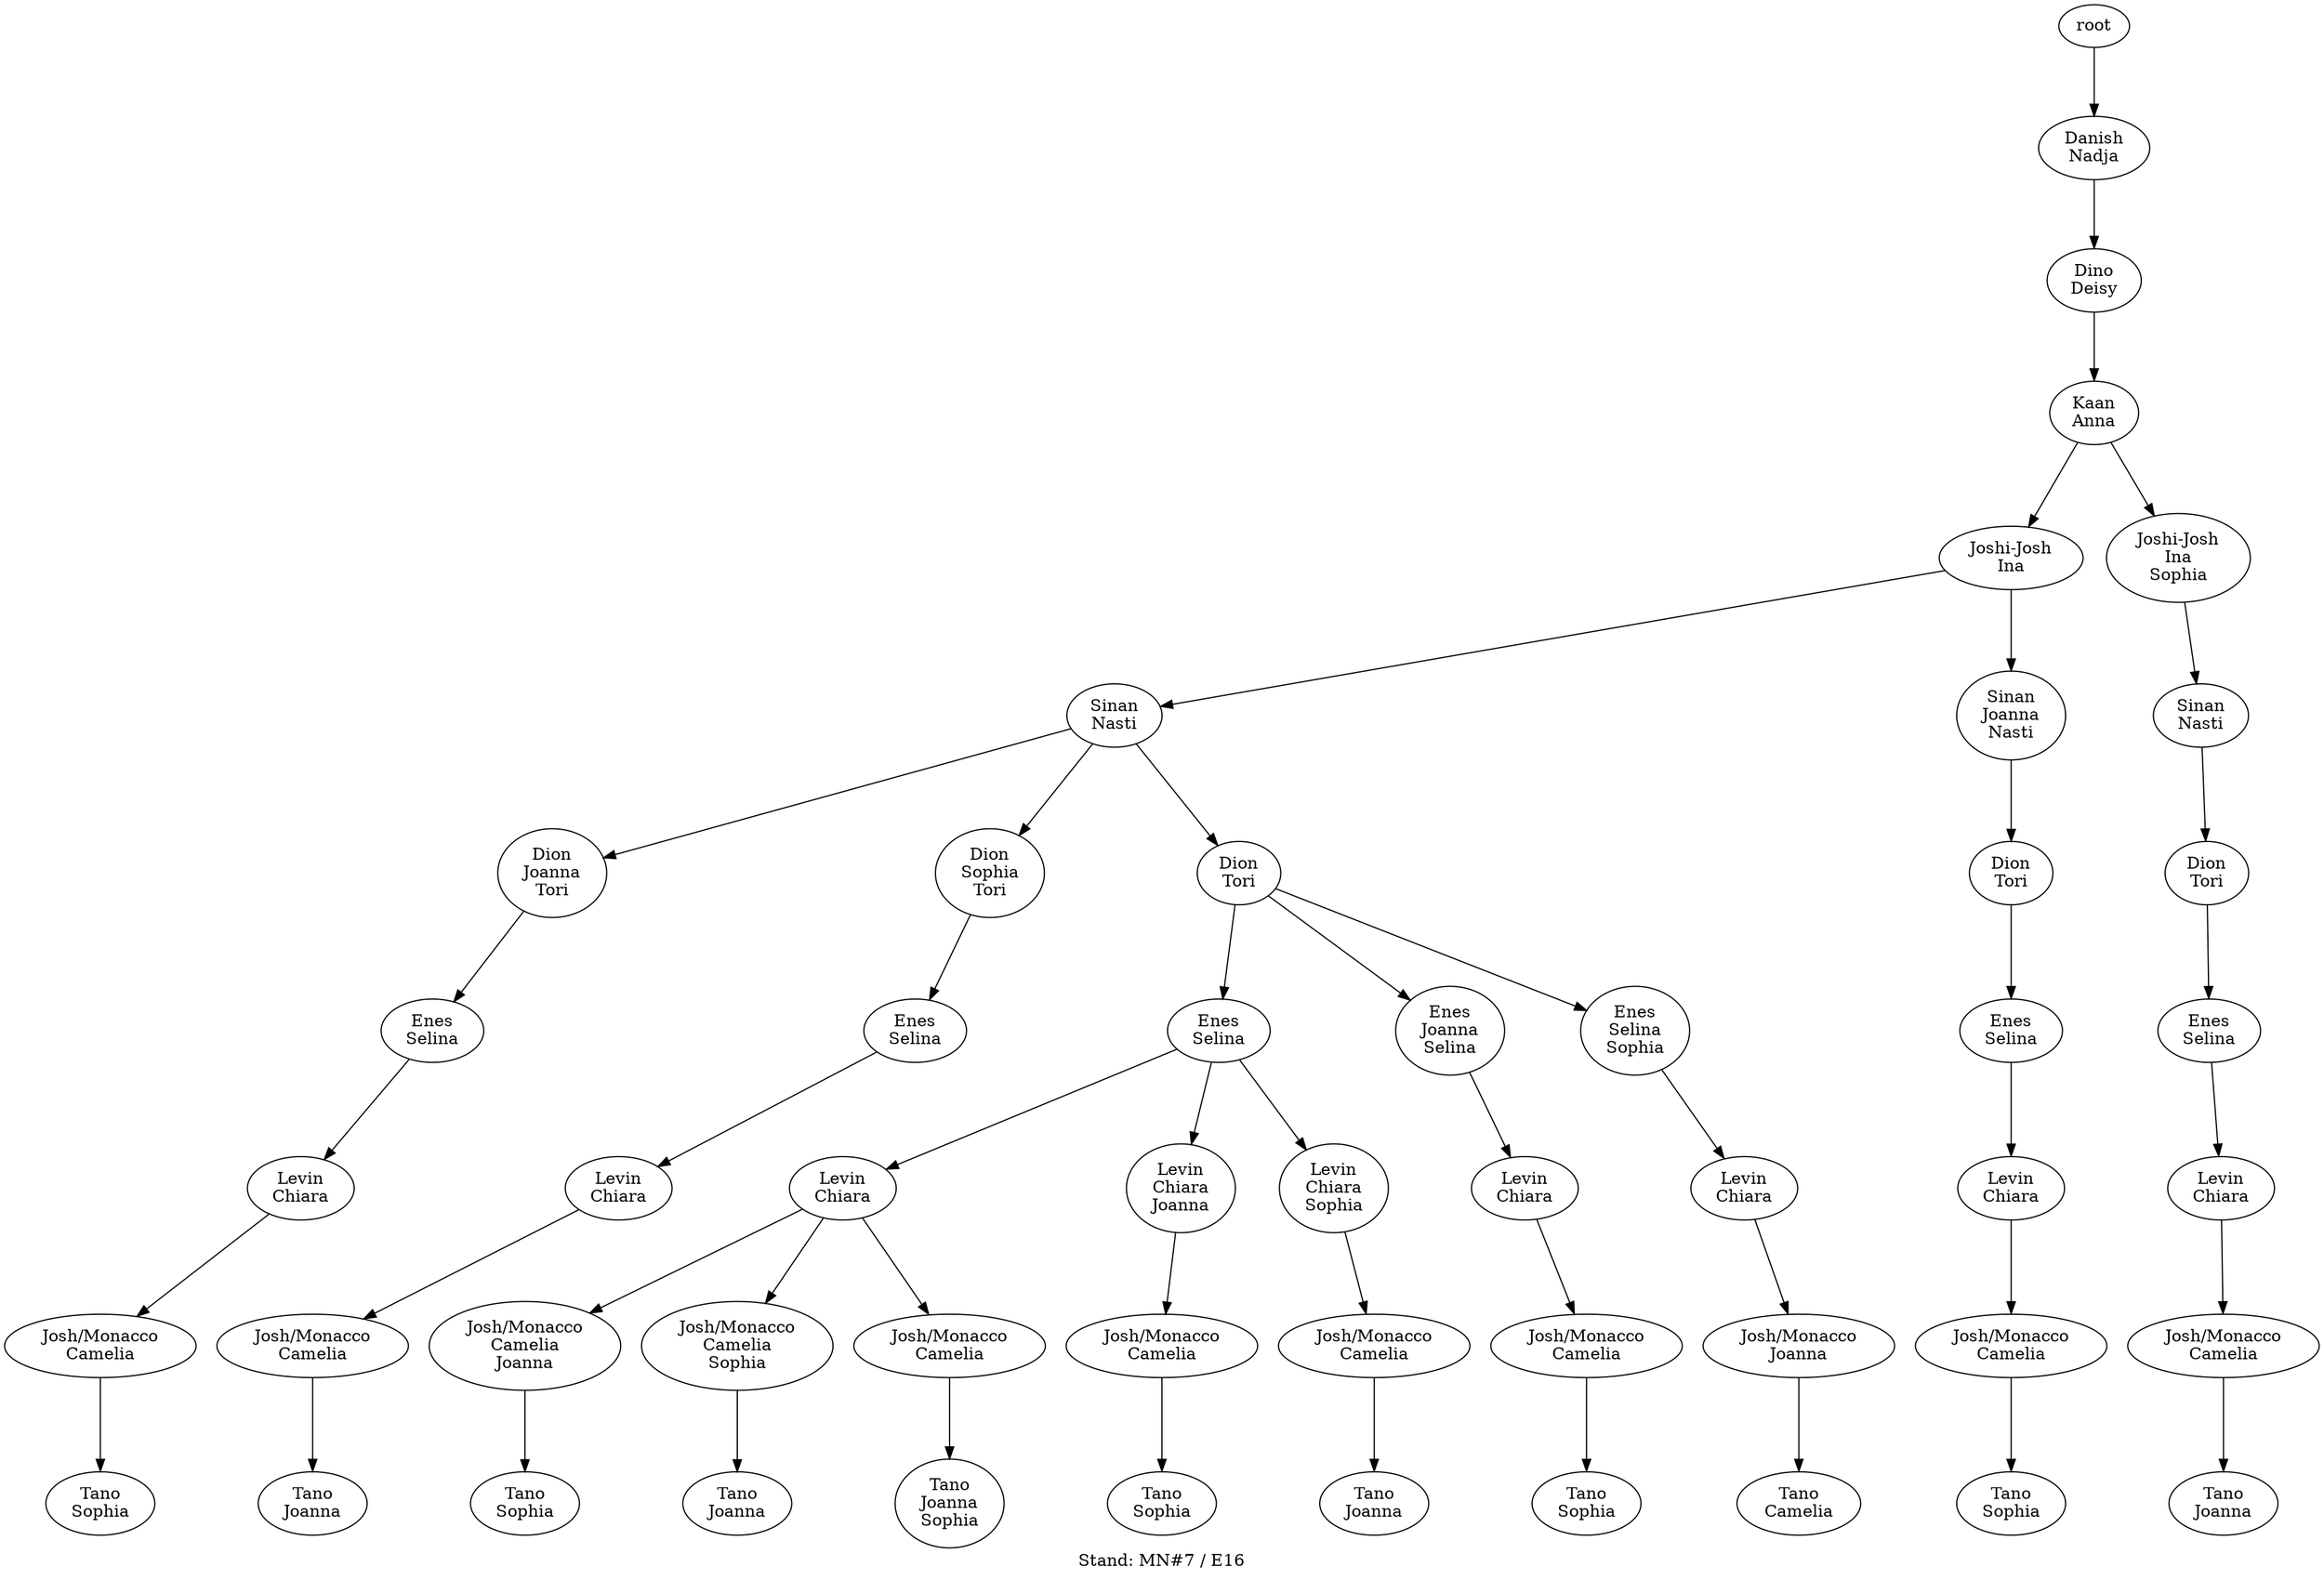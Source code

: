 digraph D { labelloc="b"; label="Stand: MN#7 / E16"; ranksep=0.8;
"root/6"[label="Danish\nNadja"]
"root" -> "root/6";
"root/6/3"[label="Dino\nDeisy"]
"root/6" -> "root/6/3";
"root/6/3/0"[label="Kaan\nAnna"]
"root/6/3" -> "root/6/3/0";
"root/6/3/0/4"[label="Joshi-Josh\nIna"]
"root/6/3/0" -> "root/6/3/0/4";
"root/6/3/0/4/7"[label="Sinan\nNasti"]
"root/6/3/0/4" -> "root/6/3/0/4/7";
"root/6/3/0/4/7/5,10"[label="Dion\nJoanna\nTori"]
"root/6/3/0/4/7" -> "root/6/3/0/4/7/5,10";
"root/6/3/0/4/7/5,10/8"[label="Enes\nSelina"]
"root/6/3/0/4/7/5,10" -> "root/6/3/0/4/7/5,10/8";
"root/6/3/0/4/7/5,10/8/2"[label="Levin\nChiara"]
"root/6/3/0/4/7/5,10/8" -> "root/6/3/0/4/7/5,10/8/2";
"root/6/3/0/4/7/5,10/8/2/1"[label="Josh/Monacco\nCamelia"]
"root/6/3/0/4/7/5,10/8/2" -> "root/6/3/0/4/7/5,10/8/2/1";
"root/6/3/0/4/7/5,10/8/2/1/9"[label="Tano\nSophia"]
"root/6/3/0/4/7/5,10/8/2/1" -> "root/6/3/0/4/7/5,10/8/2/1/9";
"root/6/3/0/4/7/9,10"[label="Dion\nSophia\nTori"]
"root/6/3/0/4/7" -> "root/6/3/0/4/7/9,10";
"root/6/3/0/4/7/9,10/8"[label="Enes\nSelina"]
"root/6/3/0/4/7/9,10" -> "root/6/3/0/4/7/9,10/8";
"root/6/3/0/4/7/9,10/8/2"[label="Levin\nChiara"]
"root/6/3/0/4/7/9,10/8" -> "root/6/3/0/4/7/9,10/8/2";
"root/6/3/0/4/7/9,10/8/2/1"[label="Josh/Monacco\nCamelia"]
"root/6/3/0/4/7/9,10/8/2" -> "root/6/3/0/4/7/9,10/8/2/1";
"root/6/3/0/4/7/9,10/8/2/1/5"[label="Tano\nJoanna"]
"root/6/3/0/4/7/9,10/8/2/1" -> "root/6/3/0/4/7/9,10/8/2/1/5";
"root/6/3/0/4/5,7"[label="Sinan\nJoanna\nNasti"]
"root/6/3/0/4" -> "root/6/3/0/4/5,7";
"root/6/3/0/4/5,7/10"[label="Dion\nTori"]
"root/6/3/0/4/5,7" -> "root/6/3/0/4/5,7/10";
"root/6/3/0/4/5,7/10/8"[label="Enes\nSelina"]
"root/6/3/0/4/5,7/10" -> "root/6/3/0/4/5,7/10/8";
"root/6/3/0/4/5,7/10/8/2"[label="Levin\nChiara"]
"root/6/3/0/4/5,7/10/8" -> "root/6/3/0/4/5,7/10/8/2";
"root/6/3/0/4/5,7/10/8/2/1"[label="Josh/Monacco\nCamelia"]
"root/6/3/0/4/5,7/10/8/2" -> "root/6/3/0/4/5,7/10/8/2/1";
"root/6/3/0/4/5,7/10/8/2/1/9"[label="Tano\nSophia"]
"root/6/3/0/4/5,7/10/8/2/1" -> "root/6/3/0/4/5,7/10/8/2/1/9";
"root/6/3/0/4/7/10"[label="Dion\nTori"]
"root/6/3/0/4/7" -> "root/6/3/0/4/7/10";
"root/6/3/0/4/7/10/8"[label="Enes\nSelina"]
"root/6/3/0/4/7/10" -> "root/6/3/0/4/7/10/8";
"root/6/3/0/4/7/10/8/2"[label="Levin\nChiara"]
"root/6/3/0/4/7/10/8" -> "root/6/3/0/4/7/10/8/2";
"root/6/3/0/4/7/10/8/2/1,5"[label="Josh/Monacco\nCamelia\nJoanna"]
"root/6/3/0/4/7/10/8/2" -> "root/6/3/0/4/7/10/8/2/1,5";
"root/6/3/0/4/7/10/8/2/1,5/9"[label="Tano\nSophia"]
"root/6/3/0/4/7/10/8/2/1,5" -> "root/6/3/0/4/7/10/8/2/1,5/9";
"root/6/3/0/4/7/10/8/2,5"[label="Levin\nChiara\nJoanna"]
"root/6/3/0/4/7/10/8" -> "root/6/3/0/4/7/10/8/2,5";
"root/6/3/0/4/7/10/8/2,5/1"[label="Josh/Monacco\nCamelia"]
"root/6/3/0/4/7/10/8/2,5" -> "root/6/3/0/4/7/10/8/2,5/1";
"root/6/3/0/4/7/10/8/2,5/1/9"[label="Tano\nSophia"]
"root/6/3/0/4/7/10/8/2,5/1" -> "root/6/3/0/4/7/10/8/2,5/1/9";
"root/6/3/0/4/7/10/5,8"[label="Enes\nJoanna\nSelina"]
"root/6/3/0/4/7/10" -> "root/6/3/0/4/7/10/5,8";
"root/6/3/0/4/7/10/5,8/2"[label="Levin\nChiara"]
"root/6/3/0/4/7/10/5,8" -> "root/6/3/0/4/7/10/5,8/2";
"root/6/3/0/4/7/10/5,8/2/1"[label="Josh/Monacco\nCamelia"]
"root/6/3/0/4/7/10/5,8/2" -> "root/6/3/0/4/7/10/5,8/2/1";
"root/6/3/0/4/7/10/5,8/2/1/9"[label="Tano\nSophia"]
"root/6/3/0/4/7/10/5,8/2/1" -> "root/6/3/0/4/7/10/5,8/2/1/9";
"root/6/3/0/4/7/10/8,9"[label="Enes\nSelina\nSophia"]
"root/6/3/0/4/7/10" -> "root/6/3/0/4/7/10/8,9";
"root/6/3/0/4/7/10/8,9/2"[label="Levin\nChiara"]
"root/6/3/0/4/7/10/8,9" -> "root/6/3/0/4/7/10/8,9/2";
"root/6/3/0/4/7/10/8,9/2/5"[label="Josh/Monacco\nJoanna"]
"root/6/3/0/4/7/10/8,9/2" -> "root/6/3/0/4/7/10/8,9/2/5";
"root/6/3/0/4/7/10/8,9/2/5/1"[label="Tano\nCamelia"]
"root/6/3/0/4/7/10/8,9/2/5" -> "root/6/3/0/4/7/10/8,9/2/5/1";
"root/6/3/0/4/7/10/8/2/1,9"[label="Josh/Monacco\nCamelia\nSophia"]
"root/6/3/0/4/7/10/8/2" -> "root/6/3/0/4/7/10/8/2/1,9";
"root/6/3/0/4/7/10/8/2/1,9/5"[label="Tano\nJoanna"]
"root/6/3/0/4/7/10/8/2/1,9" -> "root/6/3/0/4/7/10/8/2/1,9/5";
"root/6/3/0/4,9"[label="Joshi-Josh\nIna\nSophia"]
"root/6/3/0" -> "root/6/3/0/4,9";
"root/6/3/0/4,9/7"[label="Sinan\nNasti"]
"root/6/3/0/4,9" -> "root/6/3/0/4,9/7";
"root/6/3/0/4,9/7/10"[label="Dion\nTori"]
"root/6/3/0/4,9/7" -> "root/6/3/0/4,9/7/10";
"root/6/3/0/4,9/7/10/8"[label="Enes\nSelina"]
"root/6/3/0/4,9/7/10" -> "root/6/3/0/4,9/7/10/8";
"root/6/3/0/4,9/7/10/8/2"[label="Levin\nChiara"]
"root/6/3/0/4,9/7/10/8" -> "root/6/3/0/4,9/7/10/8/2";
"root/6/3/0/4,9/7/10/8/2/1"[label="Josh/Monacco\nCamelia"]
"root/6/3/0/4,9/7/10/8/2" -> "root/6/3/0/4,9/7/10/8/2/1";
"root/6/3/0/4,9/7/10/8/2/1/5"[label="Tano\nJoanna"]
"root/6/3/0/4,9/7/10/8/2/1" -> "root/6/3/0/4,9/7/10/8/2/1/5";
"root/6/3/0/4/7/10/8/2,9"[label="Levin\nChiara\nSophia"]
"root/6/3/0/4/7/10/8" -> "root/6/3/0/4/7/10/8/2,9";
"root/6/3/0/4/7/10/8/2,9/1"[label="Josh/Monacco\nCamelia"]
"root/6/3/0/4/7/10/8/2,9" -> "root/6/3/0/4/7/10/8/2,9/1";
"root/6/3/0/4/7/10/8/2,9/1/5"[label="Tano\nJoanna"]
"root/6/3/0/4/7/10/8/2,9/1" -> "root/6/3/0/4/7/10/8/2,9/1/5";
"root/6/3/0/4/7/10/8/2/1"[label="Josh/Monacco\nCamelia"]
"root/6/3/0/4/7/10/8/2" -> "root/6/3/0/4/7/10/8/2/1";
"root/6/3/0/4/7/10/8/2/1/5,9"[label="Tano\nJoanna\nSophia"]
"root/6/3/0/4/7/10/8/2/1" -> "root/6/3/0/4/7/10/8/2/1/5,9";
}
